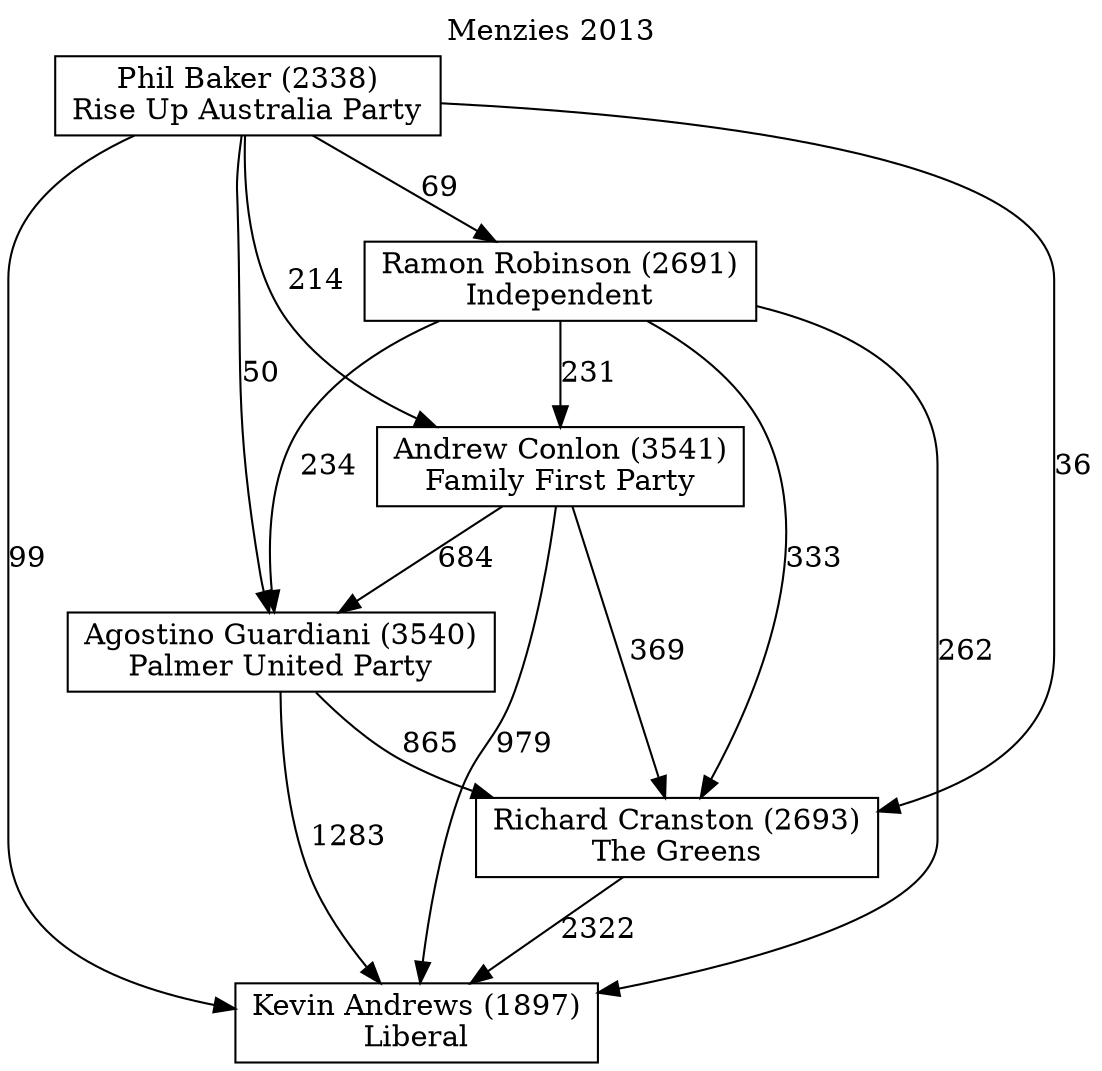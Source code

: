 // House preference flow
digraph "Kevin Andrews (1897)_Menzies_2013" {
	graph [label="Menzies 2013" labelloc=t mclimit=10]
	node [shape=box]
	"Kevin Andrews (1897)" [label="Kevin Andrews (1897)
Liberal"]
	"Richard Cranston (2693)" [label="Richard Cranston (2693)
The Greens"]
	"Agostino Guardiani (3540)" [label="Agostino Guardiani (3540)
Palmer United Party"]
	"Andrew Conlon (3541)" [label="Andrew Conlon (3541)
Family First Party"]
	"Ramon Robinson (2691)" [label="Ramon Robinson (2691)
Independent"]
	"Phil Baker (2338)" [label="Phil Baker (2338)
Rise Up Australia Party"]
	"Richard Cranston (2693)" -> "Kevin Andrews (1897)" [label=2322]
	"Agostino Guardiani (3540)" -> "Richard Cranston (2693)" [label=865]
	"Andrew Conlon (3541)" -> "Agostino Guardiani (3540)" [label=684]
	"Ramon Robinson (2691)" -> "Andrew Conlon (3541)" [label=231]
	"Phil Baker (2338)" -> "Ramon Robinson (2691)" [label=69]
	"Agostino Guardiani (3540)" -> "Kevin Andrews (1897)" [label=1283]
	"Andrew Conlon (3541)" -> "Kevin Andrews (1897)" [label=979]
	"Ramon Robinson (2691)" -> "Kevin Andrews (1897)" [label=262]
	"Phil Baker (2338)" -> "Kevin Andrews (1897)" [label=99]
	"Phil Baker (2338)" -> "Andrew Conlon (3541)" [label=214]
	"Ramon Robinson (2691)" -> "Agostino Guardiani (3540)" [label=234]
	"Phil Baker (2338)" -> "Agostino Guardiani (3540)" [label=50]
	"Andrew Conlon (3541)" -> "Richard Cranston (2693)" [label=369]
	"Ramon Robinson (2691)" -> "Richard Cranston (2693)" [label=333]
	"Phil Baker (2338)" -> "Richard Cranston (2693)" [label=36]
}
